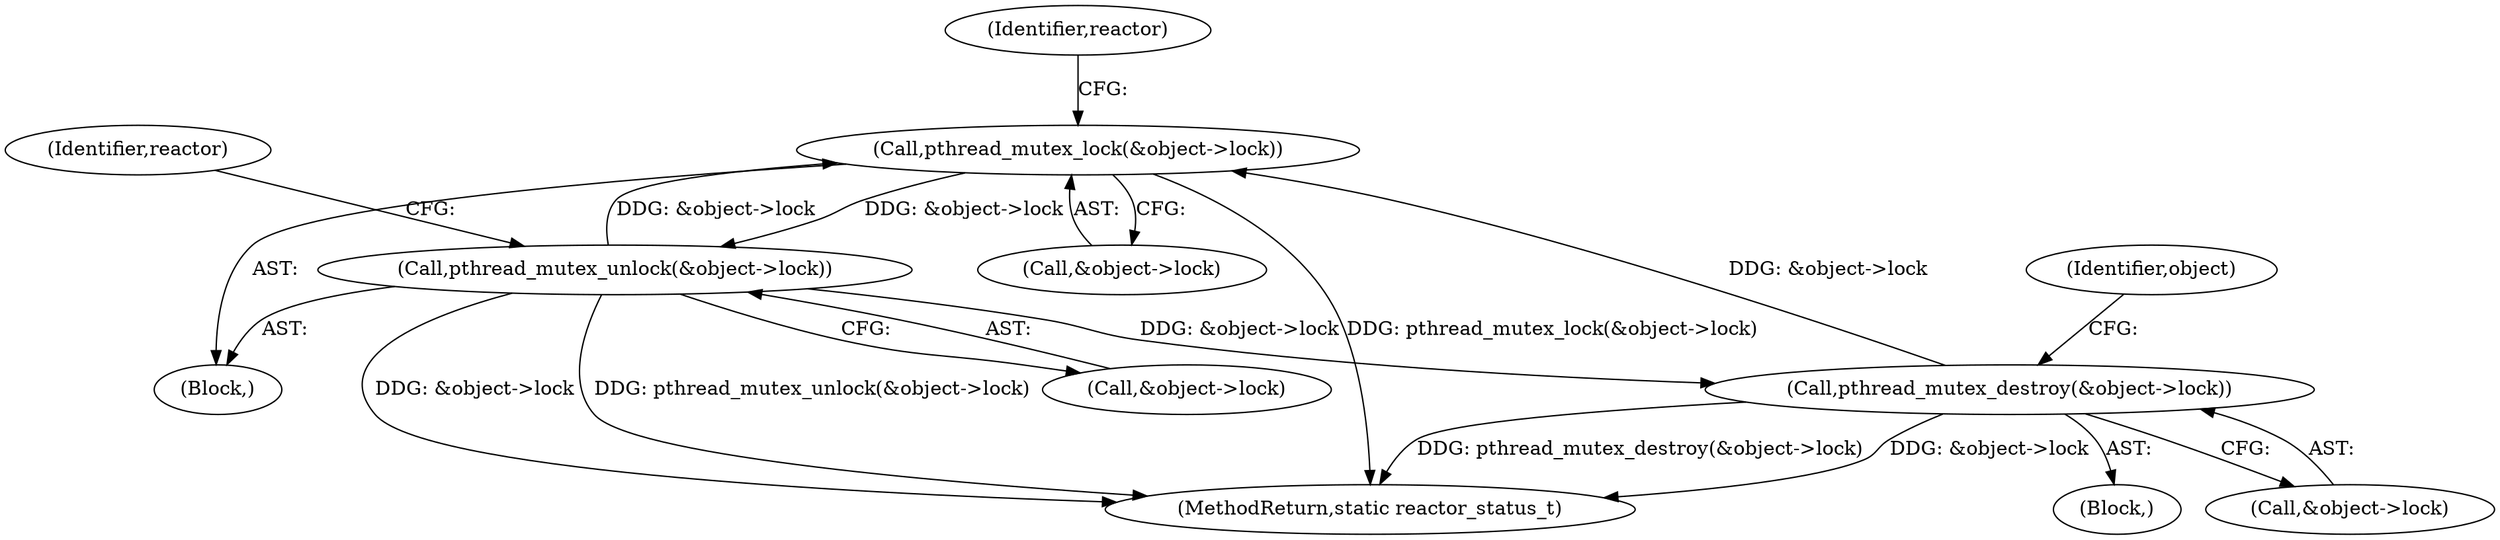digraph "0_Android_472271b153c5dc53c28beac55480a8d8434b2d5c_59@API" {
"1000254" [label="(Call,pthread_mutex_lock(&object->lock))"];
"1000312" [label="(Call,pthread_mutex_unlock(&object->lock))"];
"1000254" [label="(Call,pthread_mutex_lock(&object->lock))"];
"1000322" [label="(Call,pthread_mutex_destroy(&object->lock))"];
"1000321" [label="(Block,)"];
"1000312" [label="(Call,pthread_mutex_unlock(&object->lock))"];
"1000198" [label="(Block,)"];
"1000319" [label="(Identifier,reactor)"];
"1000323" [label="(Call,&object->lock)"];
"1000255" [label="(Call,&object->lock)"];
"1000322" [label="(Call,pthread_mutex_destroy(&object->lock))"];
"1000313" [label="(Call,&object->lock)"];
"1000254" [label="(Call,pthread_mutex_lock(&object->lock))"];
"1000262" [label="(Identifier,reactor)"];
"1000336" [label="(MethodReturn,static reactor_status_t)"];
"1000328" [label="(Identifier,object)"];
"1000254" -> "1000198"  [label="AST: "];
"1000254" -> "1000255"  [label="CFG: "];
"1000255" -> "1000254"  [label="AST: "];
"1000262" -> "1000254"  [label="CFG: "];
"1000254" -> "1000336"  [label="DDG: pthread_mutex_lock(&object->lock)"];
"1000312" -> "1000254"  [label="DDG: &object->lock"];
"1000322" -> "1000254"  [label="DDG: &object->lock"];
"1000254" -> "1000312"  [label="DDG: &object->lock"];
"1000312" -> "1000198"  [label="AST: "];
"1000312" -> "1000313"  [label="CFG: "];
"1000313" -> "1000312"  [label="AST: "];
"1000319" -> "1000312"  [label="CFG: "];
"1000312" -> "1000336"  [label="DDG: pthread_mutex_unlock(&object->lock)"];
"1000312" -> "1000336"  [label="DDG: &object->lock"];
"1000312" -> "1000322"  [label="DDG: &object->lock"];
"1000322" -> "1000321"  [label="AST: "];
"1000322" -> "1000323"  [label="CFG: "];
"1000323" -> "1000322"  [label="AST: "];
"1000328" -> "1000322"  [label="CFG: "];
"1000322" -> "1000336"  [label="DDG: pthread_mutex_destroy(&object->lock)"];
"1000322" -> "1000336"  [label="DDG: &object->lock"];
}
